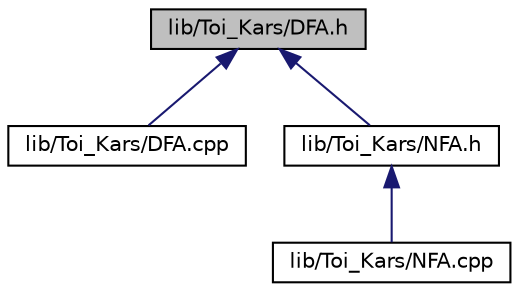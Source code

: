 digraph "lib/Toi_Kars/DFA.h"
{
 // LATEX_PDF_SIZE
  edge [fontname="Helvetica",fontsize="10",labelfontname="Helvetica",labelfontsize="10"];
  node [fontname="Helvetica",fontsize="10",shape=record];
  Node1 [label="lib/Toi_Kars/DFA.h",height=0.2,width=0.4,color="black", fillcolor="grey75", style="filled", fontcolor="black",tooltip=" "];
  Node1 -> Node2 [dir="back",color="midnightblue",fontsize="10",style="solid",fontname="Helvetica"];
  Node2 [label="lib/Toi_Kars/DFA.cpp",height=0.2,width=0.4,color="black", fillcolor="white", style="filled",URL="$lib_2Toi__Kars_2DFA_8cpp.html",tooltip=" "];
  Node1 -> Node3 [dir="back",color="midnightblue",fontsize="10",style="solid",fontname="Helvetica"];
  Node3 [label="lib/Toi_Kars/NFA.h",height=0.2,width=0.4,color="black", fillcolor="white", style="filled",URL="$lib_2Toi__Kars_2NFA_8h.html",tooltip=" "];
  Node3 -> Node4 [dir="back",color="midnightblue",fontsize="10",style="solid",fontname="Helvetica"];
  Node4 [label="lib/Toi_Kars/NFA.cpp",height=0.2,width=0.4,color="black", fillcolor="white", style="filled",URL="$lib_2Toi__Kars_2NFA_8cpp.html",tooltip=" "];
}
